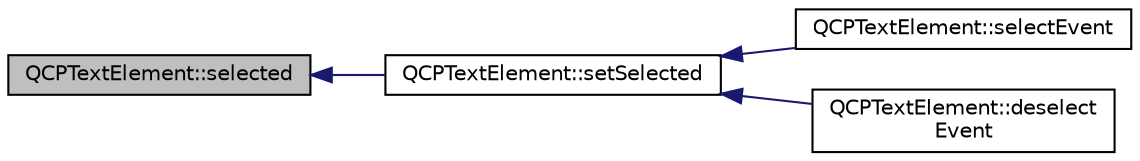 digraph "QCPTextElement::selected"
{
  edge [fontname="Helvetica",fontsize="10",labelfontname="Helvetica",labelfontsize="10"];
  node [fontname="Helvetica",fontsize="10",shape=record];
  rankdir="LR";
  Node85 [label="QCPTextElement::selected",height=0.2,width=0.4,color="black", fillcolor="grey75", style="filled", fontcolor="black"];
  Node85 -> Node86 [dir="back",color="midnightblue",fontsize="10",style="solid",fontname="Helvetica"];
  Node86 [label="QCPTextElement::setSelected",height=0.2,width=0.4,color="black", fillcolor="white", style="filled",URL="$class_q_c_p_text_element.html#aba5521f9fb22a5f3d2f09ab37d4a1751"];
  Node86 -> Node87 [dir="back",color="midnightblue",fontsize="10",style="solid",fontname="Helvetica"];
  Node87 [label="QCPTextElement::selectEvent",height=0.2,width=0.4,color="black", fillcolor="white", style="filled",URL="$class_q_c_p_text_element.html#a8d696ea82fa7bf743e01858039c03525"];
  Node86 -> Node88 [dir="back",color="midnightblue",fontsize="10",style="solid",fontname="Helvetica"];
  Node88 [label="QCPTextElement::deselect\lEvent",height=0.2,width=0.4,color="black", fillcolor="white", style="filled",URL="$class_q_c_p_text_element.html#a9a631a9deb9d82089a9d52de1744accf"];
}

